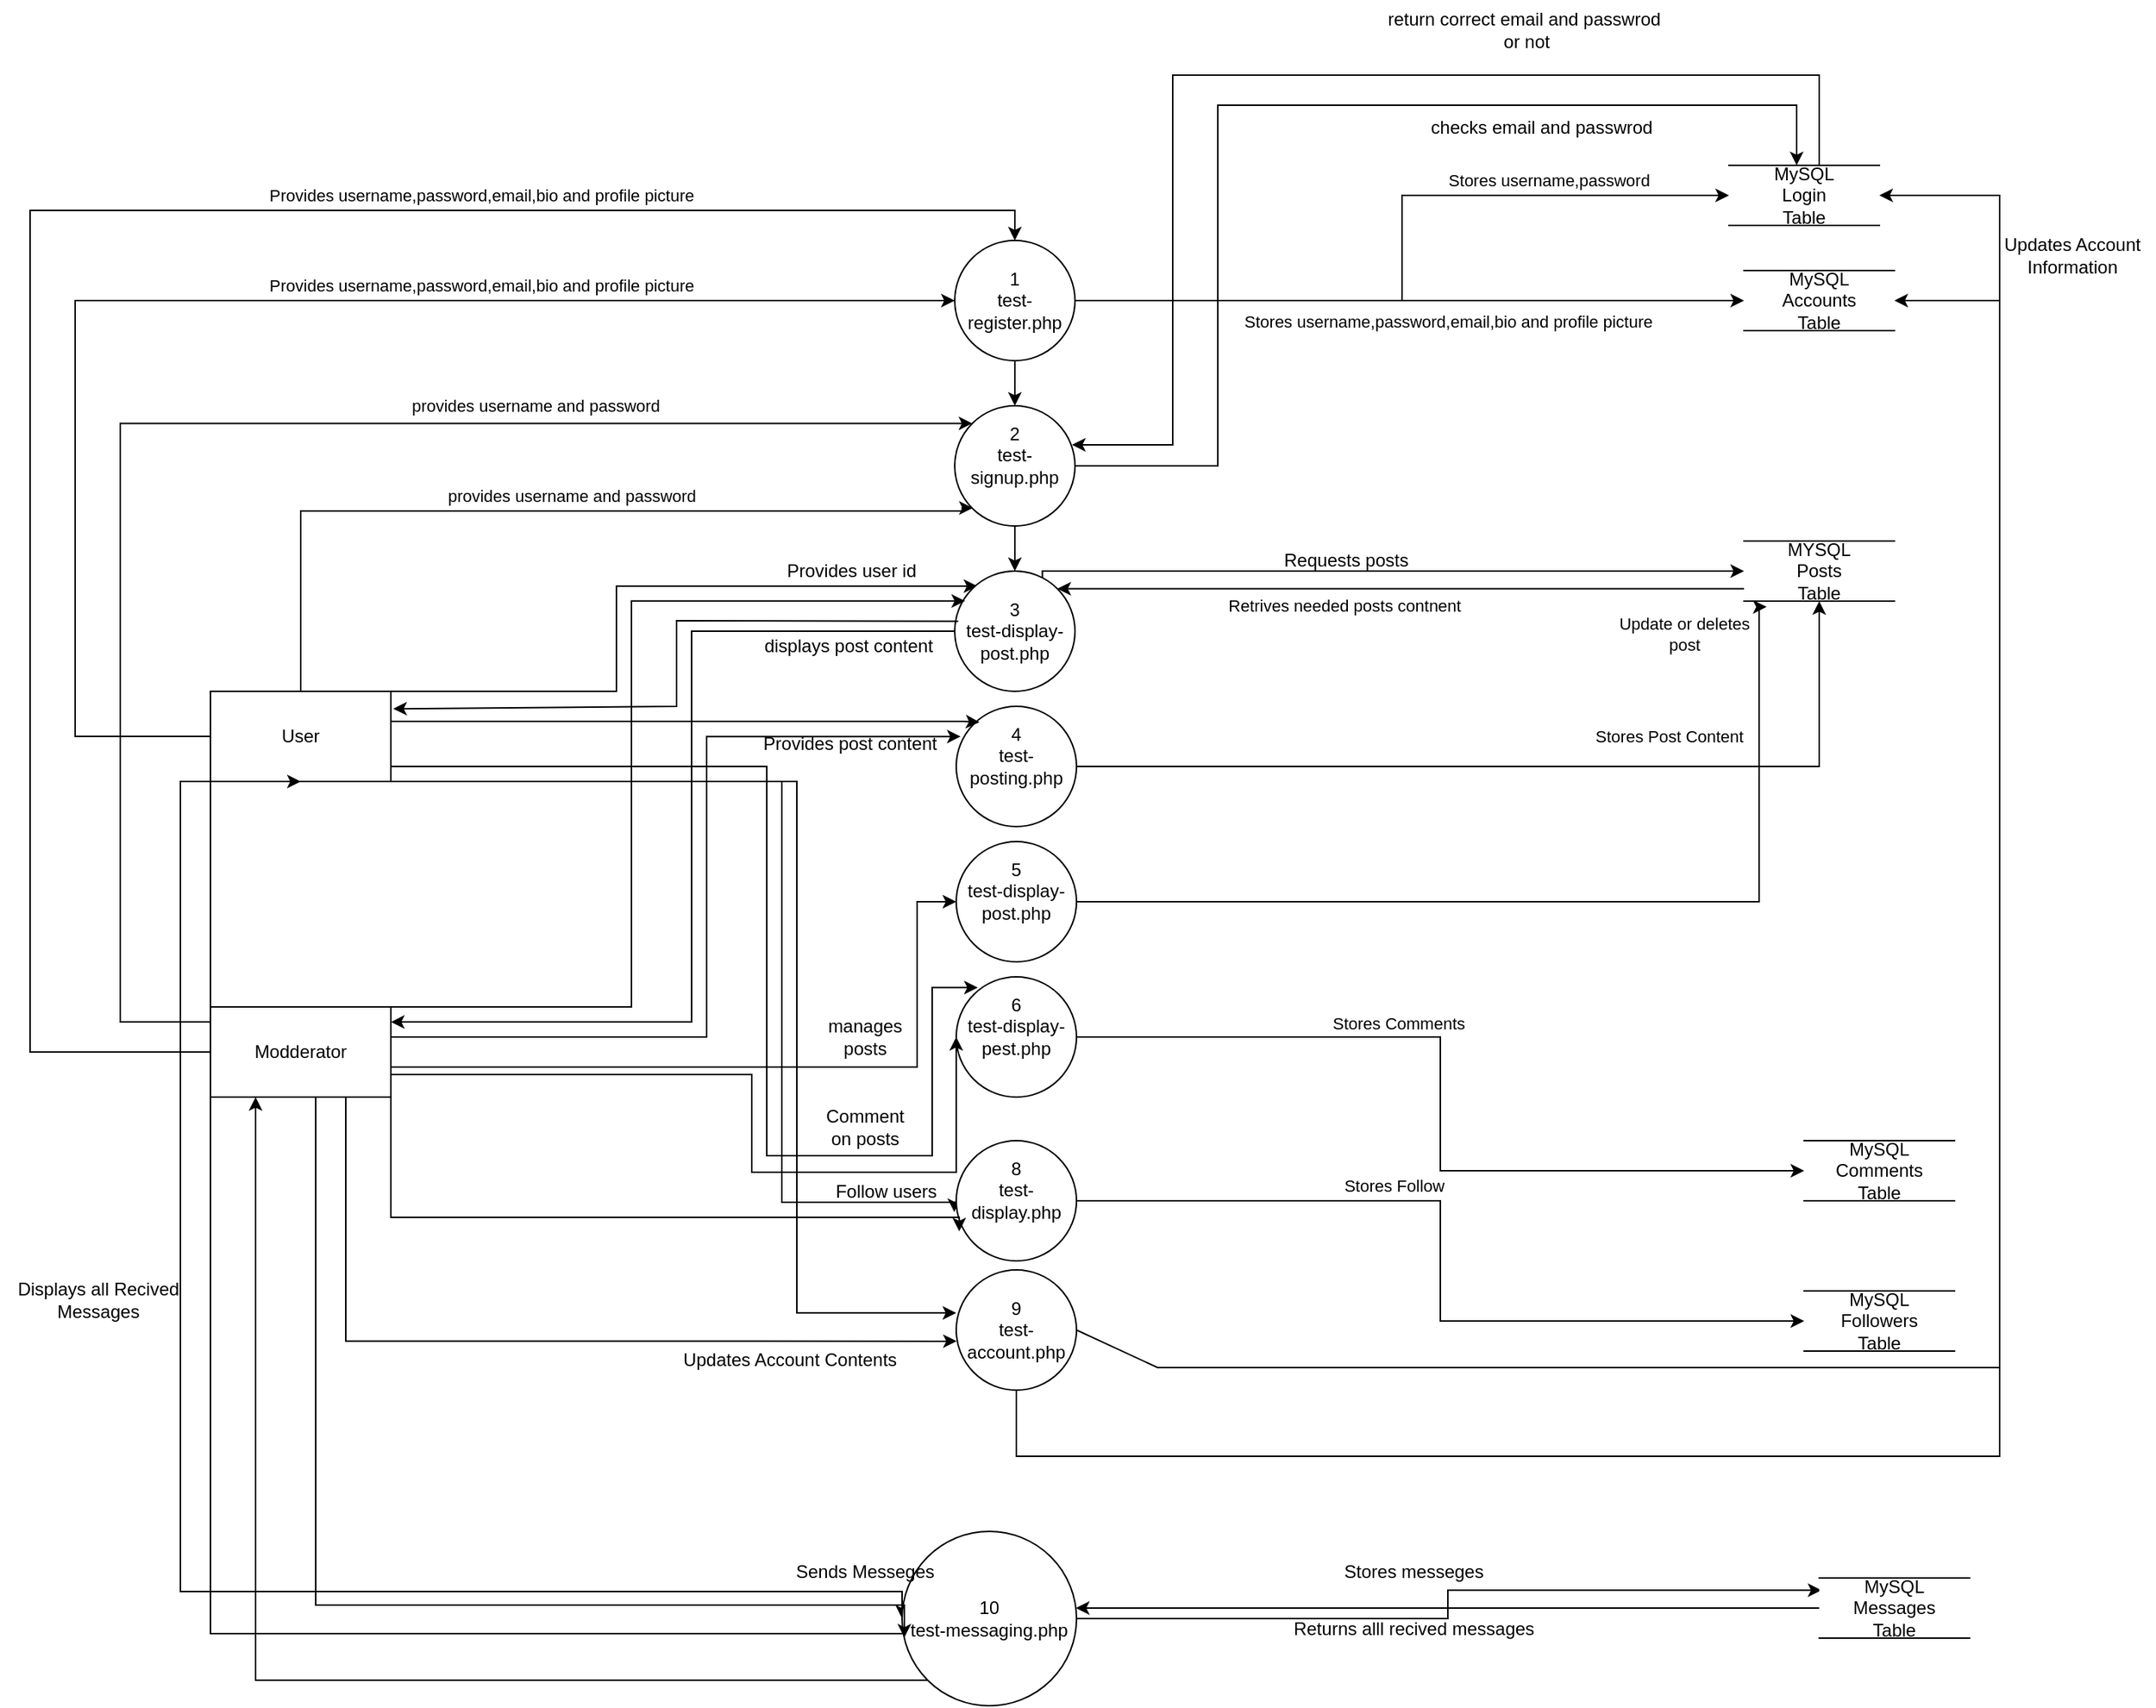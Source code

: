 <mxfile version="21.6.8" type="device">
  <diagram name="Page-1" id="-iaI0_rcVFdvOOcmjyhH">
    <mxGraphModel dx="1673" dy="1630" grid="1" gridSize="10" guides="1" tooltips="1" connect="1" arrows="1" fold="1" page="1" pageScale="1" pageWidth="850" pageHeight="1100" math="0" shadow="0">
      <root>
        <mxCell id="0" />
        <mxCell id="1" parent="0" />
        <mxCell id="lVgYKHHcY3sC3g97FkwV-12" style="edgeStyle=orthogonalEdgeStyle;rounded=0;orthogonalLoop=1;jettySize=auto;html=1;entryX=0;entryY=0.5;entryDx=0;entryDy=0;" parent="1" source="lVgYKHHcY3sC3g97FkwV-1" target="lVgYKHHcY3sC3g97FkwV-2" edge="1">
          <mxGeometry relative="1" as="geometry">
            <Array as="points">
              <mxPoint x="-240" y="420" />
              <mxPoint x="-240" y="130" />
            </Array>
          </mxGeometry>
        </mxCell>
        <mxCell id="lVgYKHHcY3sC3g97FkwV-19" style="edgeStyle=orthogonalEdgeStyle;rounded=0;orthogonalLoop=1;jettySize=auto;html=1;exitX=0.5;exitY=0;exitDx=0;exitDy=0;" parent="1" source="lVgYKHHcY3sC3g97FkwV-1" edge="1">
          <mxGeometry relative="1" as="geometry">
            <mxPoint x="-120" y="400" as="sourcePoint" />
            <mxPoint x="357" y="268" as="targetPoint" />
            <Array as="points">
              <mxPoint x="-90" y="270" />
              <mxPoint x="350" y="270" />
              <mxPoint x="350" y="268" />
            </Array>
          </mxGeometry>
        </mxCell>
        <mxCell id="lVgYKHHcY3sC3g97FkwV-39" style="edgeStyle=orthogonalEdgeStyle;rounded=0;orthogonalLoop=1;jettySize=auto;html=1;entryX=0.188;entryY=0.125;entryDx=0;entryDy=0;entryPerimeter=0;" parent="1" source="lVgYKHHcY3sC3g97FkwV-1" target="lVgYKHHcY3sC3g97FkwV-5" edge="1">
          <mxGeometry relative="1" as="geometry">
            <Array as="points">
              <mxPoint x="120" y="390" />
              <mxPoint x="120" y="320" />
            </Array>
          </mxGeometry>
        </mxCell>
        <mxCell id="TnAPFE_Qto44UNZe6oUe-14" style="edgeStyle=orthogonalEdgeStyle;rounded=0;orthogonalLoop=1;jettySize=auto;html=1;exitX=0.99;exitY=0.775;exitDx=0;exitDy=0;exitPerimeter=0;entryX=0.179;entryY=0.089;entryDx=0;entryDy=0;entryPerimeter=0;" parent="1" source="lVgYKHHcY3sC3g97FkwV-1" target="lVgYKHHcY3sC3g97FkwV-7" edge="1">
          <mxGeometry relative="1" as="geometry">
            <mxPoint x="90.0" y="680" as="targetPoint" />
            <mxPoint x="-20" y="440" as="sourcePoint" />
            <Array as="points">
              <mxPoint x="-31" y="440" />
              <mxPoint x="220" y="440" />
              <mxPoint x="220" y="699" />
              <mxPoint x="330" y="699" />
              <mxPoint x="330" y="587" />
            </Array>
          </mxGeometry>
        </mxCell>
        <mxCell id="TnAPFE_Qto44UNZe6oUe-18" style="edgeStyle=orthogonalEdgeStyle;rounded=0;orthogonalLoop=1;jettySize=auto;html=1;entryX=0;entryY=0.5;entryDx=0;entryDy=0;exitX=0.5;exitY=1;exitDx=0;exitDy=0;" parent="1" source="lVgYKHHcY3sC3g97FkwV-1" target="lVgYKHHcY3sC3g97FkwV-10" edge="1">
          <mxGeometry relative="1" as="geometry">
            <mxPoint x="200.0" y="860" as="targetPoint" />
            <Array as="points">
              <mxPoint x="-170" y="450" />
              <mxPoint x="-170" y="989" />
            </Array>
          </mxGeometry>
        </mxCell>
        <mxCell id="TnAPFE_Qto44UNZe6oUe-23" style="edgeStyle=orthogonalEdgeStyle;rounded=0;orthogonalLoop=1;jettySize=auto;html=1;exitX=0.75;exitY=1;exitDx=0;exitDy=0;entryX=-0.016;entryY=0.594;entryDx=0;entryDy=0;entryPerimeter=0;" parent="1" source="lVgYKHHcY3sC3g97FkwV-1" target="lVgYKHHcY3sC3g97FkwV-8" edge="1">
          <mxGeometry relative="1" as="geometry">
            <mxPoint x="340" y="822.353" as="targetPoint" />
            <Array as="points">
              <mxPoint x="230" y="450" />
              <mxPoint x="230" y="730" />
              <mxPoint x="345" y="730" />
            </Array>
          </mxGeometry>
        </mxCell>
        <mxCell id="CSQUxUXz5eu-vYHftbsT-2" style="edgeStyle=orthogonalEdgeStyle;rounded=0;orthogonalLoop=1;jettySize=auto;html=1;exitX=0.75;exitY=1;exitDx=0;exitDy=0;entryX=0;entryY=0.358;entryDx=0;entryDy=0;entryPerimeter=0;" edge="1" parent="1" source="lVgYKHHcY3sC3g97FkwV-1" target="lVgYKHHcY3sC3g97FkwV-9">
          <mxGeometry relative="1" as="geometry">
            <Array as="points">
              <mxPoint x="240" y="450" />
              <mxPoint x="240" y="804" />
            </Array>
          </mxGeometry>
        </mxCell>
        <mxCell id="lVgYKHHcY3sC3g97FkwV-1" value="User" style="rounded=0;whiteSpace=wrap;html=1;" parent="1" vertex="1">
          <mxGeometry x="-150" y="390" width="120" height="60" as="geometry" />
        </mxCell>
        <mxCell id="lVgYKHHcY3sC3g97FkwV-16" style="edgeStyle=orthogonalEdgeStyle;rounded=0;orthogonalLoop=1;jettySize=auto;html=1;entryX=0;entryY=0.5;entryDx=0;entryDy=0;" parent="1" source="lVgYKHHcY3sC3g97FkwV-2" target="lVgYKHHcY3sC3g97FkwV-14" edge="1">
          <mxGeometry relative="1" as="geometry" />
        </mxCell>
        <mxCell id="lVgYKHHcY3sC3g97FkwV-17" style="edgeStyle=orthogonalEdgeStyle;rounded=0;orthogonalLoop=1;jettySize=auto;html=1;entryX=0;entryY=0.5;entryDx=0;entryDy=0;" parent="1" source="lVgYKHHcY3sC3g97FkwV-2" target="lVgYKHHcY3sC3g97FkwV-15" edge="1">
          <mxGeometry relative="1" as="geometry" />
        </mxCell>
        <mxCell id="lVgYKHHcY3sC3g97FkwV-18" style="edgeStyle=orthogonalEdgeStyle;rounded=0;orthogonalLoop=1;jettySize=auto;html=1;exitX=0.5;exitY=1;exitDx=0;exitDy=0;" parent="1" source="lVgYKHHcY3sC3g97FkwV-2" target="lVgYKHHcY3sC3g97FkwV-4" edge="1">
          <mxGeometry relative="1" as="geometry" />
        </mxCell>
        <mxCell id="lVgYKHHcY3sC3g97FkwV-2" value="&lt;div&gt;&lt;br&gt;&lt;/div&gt;&lt;div&gt;1&lt;/div&gt;test-register.php&lt;div&gt;&lt;br&gt;&lt;/div&gt;" style="ellipse;whiteSpace=wrap;html=1;aspect=fixed;" parent="1" vertex="1">
          <mxGeometry x="345" y="90" width="80" height="80" as="geometry" />
        </mxCell>
        <mxCell id="lVgYKHHcY3sC3g97FkwV-22" style="edgeStyle=orthogonalEdgeStyle;rounded=0;orthogonalLoop=1;jettySize=auto;html=1;" parent="1" source="lVgYKHHcY3sC3g97FkwV-4" target="lVgYKHHcY3sC3g97FkwV-14" edge="1">
          <mxGeometry relative="1" as="geometry">
            <Array as="points">
              <mxPoint x="520" y="240" />
              <mxPoint x="520" />
              <mxPoint x="905" />
            </Array>
          </mxGeometry>
        </mxCell>
        <mxCell id="lVgYKHHcY3sC3g97FkwV-36" style="edgeStyle=orthogonalEdgeStyle;rounded=0;orthogonalLoop=1;jettySize=auto;html=1;entryX=0.5;entryY=0;entryDx=0;entryDy=0;" parent="1" source="lVgYKHHcY3sC3g97FkwV-4" target="lVgYKHHcY3sC3g97FkwV-5" edge="1">
          <mxGeometry relative="1" as="geometry" />
        </mxCell>
        <mxCell id="lVgYKHHcY3sC3g97FkwV-4" value="&lt;div&gt;2&lt;/div&gt;&lt;div&gt;test-signup.php&lt;div style=&quot;border-color: var(--border-color);&quot;&gt;&lt;br style=&quot;border-color: var(--border-color);&quot;&gt;&lt;/div&gt;&lt;/div&gt;" style="ellipse;whiteSpace=wrap;html=1;aspect=fixed;" parent="1" vertex="1">
          <mxGeometry x="345" y="200" width="80" height="80" as="geometry" />
        </mxCell>
        <mxCell id="lVgYKHHcY3sC3g97FkwV-48" style="edgeStyle=orthogonalEdgeStyle;rounded=0;orthogonalLoop=1;jettySize=auto;html=1;entryX=0;entryY=0.5;entryDx=0;entryDy=0;exitX=0.729;exitY=0.061;exitDx=0;exitDy=0;exitPerimeter=0;" parent="1" source="lVgYKHHcY3sC3g97FkwV-5" target="lVgYKHHcY3sC3g97FkwV-46" edge="1">
          <mxGeometry relative="1" as="geometry">
            <Array as="points">
              <mxPoint x="403" y="310" />
            </Array>
          </mxGeometry>
        </mxCell>
        <mxCell id="lVgYKHHcY3sC3g97FkwV-5" value="&lt;div&gt;3&lt;/div&gt;test-display-post.php" style="ellipse;whiteSpace=wrap;html=1;aspect=fixed;" parent="1" vertex="1">
          <mxGeometry x="345" y="310" width="80" height="80" as="geometry" />
        </mxCell>
        <mxCell id="lVgYKHHcY3sC3g97FkwV-72" style="edgeStyle=orthogonalEdgeStyle;rounded=0;orthogonalLoop=1;jettySize=auto;html=1;entryX=0;entryY=0.5;entryDx=0;entryDy=0;" parent="1" source="lVgYKHHcY3sC3g97FkwV-7" target="lVgYKHHcY3sC3g97FkwV-71" edge="1">
          <mxGeometry relative="1" as="geometry" />
        </mxCell>
        <mxCell id="lVgYKHHcY3sC3g97FkwV-74" value="Stores Comments&lt;br&gt;" style="edgeLabel;html=1;align=center;verticalAlign=middle;resizable=0;points=[];" parent="lVgYKHHcY3sC3g97FkwV-72" vertex="1" connectable="0">
          <mxGeometry x="-0.293" relative="1" as="geometry">
            <mxPoint x="11" y="-9" as="offset" />
          </mxGeometry>
        </mxCell>
        <mxCell id="lVgYKHHcY3sC3g97FkwV-7" value="&lt;div&gt;6&lt;/div&gt;&lt;div&gt;test-display-pest.php&lt;div style=&quot;border-color: var(--border-color);&quot;&gt;&lt;br style=&quot;border-color: var(--border-color);&quot;&gt;&lt;/div&gt;&lt;/div&gt;" style="ellipse;whiteSpace=wrap;html=1;aspect=fixed;" parent="1" vertex="1">
          <mxGeometry x="346" y="580" width="80" height="80" as="geometry" />
        </mxCell>
        <mxCell id="lVgYKHHcY3sC3g97FkwV-79" style="edgeStyle=orthogonalEdgeStyle;rounded=0;orthogonalLoop=1;jettySize=auto;html=1;entryX=0;entryY=0.5;entryDx=0;entryDy=0;" parent="1" source="lVgYKHHcY3sC3g97FkwV-8" target="lVgYKHHcY3sC3g97FkwV-78" edge="1">
          <mxGeometry relative="1" as="geometry">
            <mxPoint x="880" y="730" as="targetPoint" />
          </mxGeometry>
        </mxCell>
        <mxCell id="lVgYKHHcY3sC3g97FkwV-80" value="Stores Follow" style="edgeLabel;html=1;align=center;verticalAlign=middle;resizable=0;points=[];" parent="lVgYKHHcY3sC3g97FkwV-79" vertex="1" connectable="0">
          <mxGeometry x="-0.253" y="-2" relative="1" as="geometry">
            <mxPoint y="-12" as="offset" />
          </mxGeometry>
        </mxCell>
        <mxCell id="lVgYKHHcY3sC3g97FkwV-8" value="8&lt;br&gt;test-display.php&lt;div style=&quot;border-color: var(--border-color);&quot;&gt;&lt;br style=&quot;border-color: var(--border-color);&quot;&gt;&lt;/div&gt;" style="ellipse;whiteSpace=wrap;html=1;aspect=fixed;" parent="1" vertex="1">
          <mxGeometry x="346" y="689" width="80" height="80" as="geometry" />
        </mxCell>
        <mxCell id="lVgYKHHcY3sC3g97FkwV-97" style="edgeStyle=orthogonalEdgeStyle;rounded=0;orthogonalLoop=1;jettySize=auto;html=1;entryX=1;entryY=0.5;entryDx=0;entryDy=0;" parent="1" source="lVgYKHHcY3sC3g97FkwV-9" target="lVgYKHHcY3sC3g97FkwV-15" edge="1">
          <mxGeometry relative="1" as="geometry">
            <Array as="points">
              <mxPoint x="1040" y="899" />
              <mxPoint x="1040" y="130" />
            </Array>
          </mxGeometry>
        </mxCell>
        <mxCell id="lVgYKHHcY3sC3g97FkwV-9" value="9&lt;br&gt;test-account.php" style="ellipse;whiteSpace=wrap;html=1;aspect=fixed;" parent="1" vertex="1">
          <mxGeometry x="346" y="775" width="80" height="80" as="geometry" />
        </mxCell>
        <mxCell id="lVgYKHHcY3sC3g97FkwV-104" style="edgeStyle=orthogonalEdgeStyle;rounded=0;orthogonalLoop=1;jettySize=auto;html=1;entryX=0.015;entryY=0.203;entryDx=0;entryDy=0;entryPerimeter=0;" parent="1" source="lVgYKHHcY3sC3g97FkwV-10" target="lVgYKHHcY3sC3g97FkwV-100" edge="1">
          <mxGeometry relative="1" as="geometry">
            <Array as="points" />
          </mxGeometry>
        </mxCell>
        <mxCell id="TnAPFE_Qto44UNZe6oUe-20" style="edgeStyle=orthogonalEdgeStyle;rounded=0;orthogonalLoop=1;jettySize=auto;html=1;exitX=0;exitY=1;exitDx=0;exitDy=0;entryX=0.5;entryY=1;entryDx=0;entryDy=0;" parent="1" source="lVgYKHHcY3sC3g97FkwV-10" target="lVgYKHHcY3sC3g97FkwV-1" edge="1">
          <mxGeometry relative="1" as="geometry">
            <Array as="points">
              <mxPoint x="-150" y="1017" />
              <mxPoint x="-150" y="450" />
            </Array>
          </mxGeometry>
        </mxCell>
        <mxCell id="lVgYKHHcY3sC3g97FkwV-10" value="&lt;div&gt;10&lt;/div&gt;&lt;div&gt;test-messaging.php&lt;/div&gt;" style="ellipse;whiteSpace=wrap;html=1;aspect=fixed;" parent="1" vertex="1">
          <mxGeometry x="310" y="949" width="116" height="116" as="geometry" />
        </mxCell>
        <mxCell id="lVgYKHHcY3sC3g97FkwV-13" style="edgeStyle=orthogonalEdgeStyle;rounded=0;orthogonalLoop=1;jettySize=auto;html=1;entryX=0.5;entryY=0;entryDx=0;entryDy=0;" parent="1" source="lVgYKHHcY3sC3g97FkwV-11" target="lVgYKHHcY3sC3g97FkwV-2" edge="1">
          <mxGeometry relative="1" as="geometry">
            <Array as="points">
              <mxPoint x="-270" y="630" />
              <mxPoint x="-270" y="70" />
              <mxPoint x="385" y="70" />
            </Array>
          </mxGeometry>
        </mxCell>
        <mxCell id="lVgYKHHcY3sC3g97FkwV-25" value="Provides username,password,email,bio and profile picture" style="edgeLabel;html=1;align=center;verticalAlign=middle;resizable=0;points=[];" parent="lVgYKHHcY3sC3g97FkwV-13" vertex="1" connectable="0">
          <mxGeometry x="0.496" y="2" relative="1" as="geometry">
            <mxPoint x="-34" y="-8" as="offset" />
          </mxGeometry>
        </mxCell>
        <mxCell id="lVgYKHHcY3sC3g97FkwV-20" style="edgeStyle=orthogonalEdgeStyle;rounded=0;orthogonalLoop=1;jettySize=auto;html=1;entryX=0;entryY=0;entryDx=0;entryDy=0;exitX=0;exitY=0.5;exitDx=0;exitDy=0;" parent="1" source="lVgYKHHcY3sC3g97FkwV-11" target="lVgYKHHcY3sC3g97FkwV-4" edge="1">
          <mxGeometry relative="1" as="geometry">
            <Array as="points">
              <mxPoint x="-150" y="610" />
              <mxPoint x="-210" y="610" />
              <mxPoint x="-210" y="212" />
            </Array>
          </mxGeometry>
        </mxCell>
        <mxCell id="lVgYKHHcY3sC3g97FkwV-30" value="provides username and password&lt;br&gt;" style="edgeLabel;html=1;align=center;verticalAlign=middle;resizable=0;points=[];" parent="lVgYKHHcY3sC3g97FkwV-20" vertex="1" connectable="0">
          <mxGeometry x="0.4" y="3" relative="1" as="geometry">
            <mxPoint x="23" y="-9" as="offset" />
          </mxGeometry>
        </mxCell>
        <mxCell id="TnAPFE_Qto44UNZe6oUe-3" style="edgeStyle=orthogonalEdgeStyle;rounded=0;orthogonalLoop=1;jettySize=auto;html=1;entryX=0.086;entryY=0.249;entryDx=0;entryDy=0;entryPerimeter=0;" parent="1" target="lVgYKHHcY3sC3g97FkwV-5" edge="1">
          <mxGeometry relative="1" as="geometry">
            <mxPoint x="-60" y="600.0" as="sourcePoint" />
            <mxPoint x="319.4" y="327.76" as="targetPoint" />
            <Array as="points">
              <mxPoint x="130" y="600" />
              <mxPoint x="130" y="330" />
            </Array>
          </mxGeometry>
        </mxCell>
        <mxCell id="lVgYKHHcY3sC3g97FkwV-11" value="Modderator" style="rounded=0;whiteSpace=wrap;html=1;" parent="1" vertex="1">
          <mxGeometry x="-150" y="600" width="120" height="60" as="geometry" />
        </mxCell>
        <mxCell id="lVgYKHHcY3sC3g97FkwV-23" style="edgeStyle=orthogonalEdgeStyle;rounded=0;orthogonalLoop=1;jettySize=auto;html=1;entryX=0.975;entryY=0.325;entryDx=0;entryDy=0;entryPerimeter=0;" parent="1" source="lVgYKHHcY3sC3g97FkwV-14" target="lVgYKHHcY3sC3g97FkwV-4" edge="1">
          <mxGeometry relative="1" as="geometry">
            <Array as="points">
              <mxPoint x="920" y="-20" />
              <mxPoint x="490" y="-20" />
              <mxPoint x="490" y="226" />
            </Array>
          </mxGeometry>
        </mxCell>
        <mxCell id="lVgYKHHcY3sC3g97FkwV-14" value="MySQL&lt;br&gt;Login&lt;br&gt;Table" style="html=1;dashed=0;whiteSpace=wrap;shape=partialRectangle;right=0;left=0;" parent="1" vertex="1">
          <mxGeometry x="860" y="40" width="100" height="40" as="geometry" />
        </mxCell>
        <mxCell id="lVgYKHHcY3sC3g97FkwV-15" value="MySQL&lt;br&gt;Accounts&lt;br&gt;Table" style="html=1;dashed=0;whiteSpace=wrap;shape=partialRectangle;right=0;left=0;" parent="1" vertex="1">
          <mxGeometry x="870" y="110" width="100" height="40" as="geometry" />
        </mxCell>
        <mxCell id="lVgYKHHcY3sC3g97FkwV-26" value="Provides username,password,email,bio and profile picture" style="edgeLabel;html=1;align=center;verticalAlign=middle;resizable=0;points=[];" parent="1" vertex="1" connectable="0">
          <mxGeometry x="30.0" y="120" as="geometry" />
        </mxCell>
        <mxCell id="lVgYKHHcY3sC3g97FkwV-28" value="Stores username,password,email,bio and profile picture" style="edgeLabel;html=1;align=center;verticalAlign=middle;resizable=0;points=[];" parent="1" vertex="1" connectable="0">
          <mxGeometry x="680.003" y="130" as="geometry">
            <mxPoint x="-7" y="14" as="offset" />
          </mxGeometry>
        </mxCell>
        <mxCell id="lVgYKHHcY3sC3g97FkwV-29" value="Stores username,password&lt;br&gt;" style="edgeLabel;html=1;align=center;verticalAlign=middle;resizable=0;points=[];" parent="1" vertex="1" connectable="0">
          <mxGeometry x="740.003" y="50" as="geometry" />
        </mxCell>
        <mxCell id="lVgYKHHcY3sC3g97FkwV-33" value="provides username and password&lt;br&gt;" style="edgeLabel;html=1;align=center;verticalAlign=middle;resizable=0;points=[];" parent="1" vertex="1" connectable="0">
          <mxGeometry x="90.0" y="260.0" as="geometry" />
        </mxCell>
        <mxCell id="lVgYKHHcY3sC3g97FkwV-34" value="checks email&amp;nbsp;and passwrod" style="text;html=1;align=center;verticalAlign=middle;resizable=0;points=[];autosize=1;strokeColor=none;fillColor=none;" parent="1" vertex="1">
          <mxGeometry x="650" width="170" height="30" as="geometry" />
        </mxCell>
        <mxCell id="lVgYKHHcY3sC3g97FkwV-35" value="return correct email&amp;nbsp;and passwrod&amp;nbsp;&lt;br&gt;or not&lt;br&gt;" style="text;html=1;align=center;verticalAlign=middle;resizable=0;points=[];autosize=1;strokeColor=none;fillColor=none;" parent="1" vertex="1">
          <mxGeometry x="620" y="-70" width="210" height="40" as="geometry" />
        </mxCell>
        <mxCell id="lVgYKHHcY3sC3g97FkwV-57" style="edgeStyle=orthogonalEdgeStyle;rounded=0;orthogonalLoop=1;jettySize=auto;html=1;entryX=0.5;entryY=1;entryDx=0;entryDy=0;" parent="1" source="lVgYKHHcY3sC3g97FkwV-38" target="lVgYKHHcY3sC3g97FkwV-46" edge="1">
          <mxGeometry relative="1" as="geometry" />
        </mxCell>
        <mxCell id="lVgYKHHcY3sC3g97FkwV-58" value="Stores Post Content" style="edgeLabel;html=1;align=center;verticalAlign=middle;resizable=0;points=[];" parent="lVgYKHHcY3sC3g97FkwV-57" vertex="1" connectable="0">
          <mxGeometry x="-0.412" y="-3" relative="1" as="geometry">
            <mxPoint x="216" y="-23" as="offset" />
          </mxGeometry>
        </mxCell>
        <mxCell id="lVgYKHHcY3sC3g97FkwV-38" value="4&lt;div&gt;test-posting.php&lt;div style=&quot;border-color: var(--border-color);&quot;&gt;&lt;br style=&quot;border-color: var(--border-color);&quot;&gt;&lt;/div&gt;&lt;/div&gt;" style="ellipse;whiteSpace=wrap;html=1;aspect=fixed;" parent="1" vertex="1">
          <mxGeometry x="346" y="400" width="80" height="80" as="geometry" />
        </mxCell>
        <mxCell id="lVgYKHHcY3sC3g97FkwV-44" value="Provides user id" style="text;html=1;align=center;verticalAlign=middle;resizable=0;points=[];autosize=1;strokeColor=none;fillColor=none;" parent="1" vertex="1">
          <mxGeometry x="221" y="295" width="110" height="30" as="geometry" />
        </mxCell>
        <mxCell id="lVgYKHHcY3sC3g97FkwV-45" value="displays post content" style="text;html=1;align=center;verticalAlign=middle;resizable=0;points=[];autosize=1;strokeColor=none;fillColor=none;" parent="1" vertex="1">
          <mxGeometry x="204" y="345" width="140" height="30" as="geometry" />
        </mxCell>
        <mxCell id="lVgYKHHcY3sC3g97FkwV-49" style="edgeStyle=orthogonalEdgeStyle;rounded=0;orthogonalLoop=1;jettySize=auto;html=1;exitX=0;exitY=0.75;exitDx=0;exitDy=0;entryX=1;entryY=0;entryDx=0;entryDy=0;" parent="1" source="lVgYKHHcY3sC3g97FkwV-46" target="lVgYKHHcY3sC3g97FkwV-5" edge="1">
          <mxGeometry relative="1" as="geometry">
            <Array as="points">
              <mxPoint x="920" y="322" />
            </Array>
          </mxGeometry>
        </mxCell>
        <mxCell id="lVgYKHHcY3sC3g97FkwV-53" value="Retrives needed posts contnent" style="edgeLabel;html=1;align=center;verticalAlign=middle;resizable=0;points=[];" parent="lVgYKHHcY3sC3g97FkwV-49" vertex="1" connectable="0">
          <mxGeometry x="0.312" relative="1" as="geometry">
            <mxPoint x="-1" y="11" as="offset" />
          </mxGeometry>
        </mxCell>
        <mxCell id="lVgYKHHcY3sC3g97FkwV-46" value="MYSQL&lt;br&gt;Posts&lt;br&gt;Table" style="html=1;dashed=0;whiteSpace=wrap;shape=partialRectangle;right=0;left=0;" parent="1" vertex="1">
          <mxGeometry x="870" y="290" width="100" height="40" as="geometry" />
        </mxCell>
        <mxCell id="lVgYKHHcY3sC3g97FkwV-52" value="Requests posts" style="text;html=1;align=center;verticalAlign=middle;resizable=0;points=[];autosize=1;strokeColor=none;fillColor=none;" parent="1" vertex="1">
          <mxGeometry x="550" y="288" width="110" height="30" as="geometry" />
        </mxCell>
        <mxCell id="lVgYKHHcY3sC3g97FkwV-56" value="Provides post content" style="text;html=1;align=center;verticalAlign=middle;resizable=0;points=[];autosize=1;strokeColor=none;fillColor=none;" parent="1" vertex="1">
          <mxGeometry x="205" y="410" width="140" height="30" as="geometry" />
        </mxCell>
        <mxCell id="lVgYKHHcY3sC3g97FkwV-69" value="Comment &lt;br&gt;on posts" style="text;html=1;align=center;verticalAlign=middle;resizable=0;points=[];autosize=1;strokeColor=none;fillColor=none;" parent="1" vertex="1">
          <mxGeometry x="245" y="660" width="80" height="40" as="geometry" />
        </mxCell>
        <mxCell id="lVgYKHHcY3sC3g97FkwV-71" value="MySQL&lt;br&gt;Comments&lt;br&gt;Table" style="html=1;dashed=0;whiteSpace=wrap;shape=partialRectangle;right=0;left=0;" parent="1" vertex="1">
          <mxGeometry x="910" y="689" width="100" height="40" as="geometry" />
        </mxCell>
        <mxCell id="lVgYKHHcY3sC3g97FkwV-77" value="Follow users" style="text;html=1;align=center;verticalAlign=middle;resizable=0;points=[];autosize=1;strokeColor=none;fillColor=none;" parent="1" vertex="1">
          <mxGeometry x="254" y="708" width="90" height="30" as="geometry" />
        </mxCell>
        <mxCell id="lVgYKHHcY3sC3g97FkwV-78" value="MySQL&lt;br&gt;Followers&lt;br&gt;Table" style="html=1;dashed=0;whiteSpace=wrap;shape=partialRectangle;right=0;left=0;" parent="1" vertex="1">
          <mxGeometry x="910" y="789" width="100" height="40" as="geometry" />
        </mxCell>
        <mxCell id="lVgYKHHcY3sC3g97FkwV-87" style="edgeStyle=orthogonalEdgeStyle;rounded=0;orthogonalLoop=1;jettySize=auto;html=1;entryX=0.15;entryY=1.094;entryDx=0;entryDy=0;entryPerimeter=0;" parent="1" source="lVgYKHHcY3sC3g97FkwV-84" target="lVgYKHHcY3sC3g97FkwV-46" edge="1">
          <mxGeometry relative="1" as="geometry">
            <Array as="points">
              <mxPoint x="880" y="530" />
              <mxPoint x="880" y="334" />
            </Array>
          </mxGeometry>
        </mxCell>
        <mxCell id="lVgYKHHcY3sC3g97FkwV-92" value="Update or deletes&lt;br&gt;post" style="edgeLabel;html=1;align=center;verticalAlign=middle;resizable=0;points=[];" parent="lVgYKHHcY3sC3g97FkwV-87" vertex="1" connectable="0">
          <mxGeometry x="0.927" y="-2" relative="1" as="geometry">
            <mxPoint x="-52" y="-1" as="offset" />
          </mxGeometry>
        </mxCell>
        <mxCell id="lVgYKHHcY3sC3g97FkwV-84" value="&lt;div&gt;5&lt;/div&gt;&lt;div&gt;test-display-post.php&lt;div style=&quot;border-color: var(--border-color);&quot;&gt;&lt;br&gt;&lt;/div&gt;&lt;/div&gt;" style="ellipse;whiteSpace=wrap;html=1;aspect=fixed;" parent="1" vertex="1">
          <mxGeometry x="346" y="490" width="80" height="80" as="geometry" />
        </mxCell>
        <mxCell id="lVgYKHHcY3sC3g97FkwV-96" value="Updates Account Contents" style="text;html=1;align=center;verticalAlign=middle;resizable=0;points=[];autosize=1;strokeColor=none;fillColor=none;" parent="1" vertex="1">
          <mxGeometry x="150" y="820" width="170" height="30" as="geometry" />
        </mxCell>
        <mxCell id="lVgYKHHcY3sC3g97FkwV-98" value="" style="endArrow=classic;html=1;rounded=0;entryX=1;entryY=0.5;entryDx=0;entryDy=0;exitX=1;exitY=0.5;exitDx=0;exitDy=0;" parent="1" source="lVgYKHHcY3sC3g97FkwV-9" target="lVgYKHHcY3sC3g97FkwV-14" edge="1">
          <mxGeometry width="50" height="50" relative="1" as="geometry">
            <mxPoint x="1040" y="907.059" as="sourcePoint" />
            <mxPoint x="980" y="80" as="targetPoint" />
            <Array as="points">
              <mxPoint x="480" y="840" />
              <mxPoint x="1040" y="840" />
              <mxPoint x="1040" y="60" />
            </Array>
          </mxGeometry>
        </mxCell>
        <mxCell id="lVgYKHHcY3sC3g97FkwV-99" value="Updates Account &lt;br&gt;Information" style="text;html=1;align=center;verticalAlign=middle;resizable=0;points=[];autosize=1;strokeColor=none;fillColor=none;" parent="1" vertex="1">
          <mxGeometry x="1033" y="80" width="110" height="40" as="geometry" />
        </mxCell>
        <mxCell id="lVgYKHHcY3sC3g97FkwV-106" style="edgeStyle=orthogonalEdgeStyle;rounded=0;orthogonalLoop=1;jettySize=auto;html=1;" parent="1" source="lVgYKHHcY3sC3g97FkwV-100" target="lVgYKHHcY3sC3g97FkwV-10" edge="1">
          <mxGeometry relative="1" as="geometry">
            <Array as="points">
              <mxPoint x="550" y="1000" />
              <mxPoint x="550" y="1000" />
            </Array>
          </mxGeometry>
        </mxCell>
        <mxCell id="lVgYKHHcY3sC3g97FkwV-100" value="MySQL&lt;br&gt;Messages&lt;br&gt;Table" style="html=1;dashed=0;whiteSpace=wrap;shape=partialRectangle;right=0;left=0;" parent="1" vertex="1">
          <mxGeometry x="920" y="980" width="100" height="40" as="geometry" />
        </mxCell>
        <mxCell id="lVgYKHHcY3sC3g97FkwV-103" value="Sends Messeges" style="text;html=1;align=center;verticalAlign=middle;resizable=0;points=[];autosize=1;strokeColor=none;fillColor=none;" parent="1" vertex="1">
          <mxGeometry x="225" y="961" width="120" height="30" as="geometry" />
        </mxCell>
        <mxCell id="lVgYKHHcY3sC3g97FkwV-105" value="Stores messeges" style="text;html=1;align=center;verticalAlign=middle;resizable=0;points=[];autosize=1;strokeColor=none;fillColor=none;" parent="1" vertex="1">
          <mxGeometry x="590" y="961" width="120" height="30" as="geometry" />
        </mxCell>
        <mxCell id="lVgYKHHcY3sC3g97FkwV-107" value="Returns alll recived messages" style="text;html=1;align=center;verticalAlign=middle;resizable=0;points=[];autosize=1;strokeColor=none;fillColor=none;" parent="1" vertex="1">
          <mxGeometry x="560" y="999" width="180" height="30" as="geometry" />
        </mxCell>
        <mxCell id="lVgYKHHcY3sC3g97FkwV-110" value="Displays all Recived&lt;br&gt;Messages" style="text;html=1;align=center;verticalAlign=middle;resizable=0;points=[];autosize=1;strokeColor=none;fillColor=none;" parent="1" vertex="1">
          <mxGeometry x="-290" y="775" width="130" height="40" as="geometry" />
        </mxCell>
        <mxCell id="TnAPFE_Qto44UNZe6oUe-5" value="" style="endArrow=classic;html=1;rounded=0;entryX=1.013;entryY=0.194;entryDx=0;entryDy=0;entryPerimeter=0;exitX=0.029;exitY=0.417;exitDx=0;exitDy=0;exitPerimeter=0;" parent="1" source="lVgYKHHcY3sC3g97FkwV-5" target="lVgYKHHcY3sC3g97FkwV-1" edge="1">
          <mxGeometry width="50" height="50" relative="1" as="geometry">
            <mxPoint x="180" y="400" as="sourcePoint" />
            <mxPoint x="230" y="350" as="targetPoint" />
            <Array as="points">
              <mxPoint x="160" y="343" />
              <mxPoint x="160" y="400" />
            </Array>
          </mxGeometry>
        </mxCell>
        <mxCell id="TnAPFE_Qto44UNZe6oUe-6" value="" style="endArrow=classic;html=1;rounded=0;entryX=1;entryY=0.167;entryDx=0;entryDy=0;entryPerimeter=0;exitX=0;exitY=0.5;exitDx=0;exitDy=0;" parent="1" source="lVgYKHHcY3sC3g97FkwV-5" target="lVgYKHHcY3sC3g97FkwV-11" edge="1">
          <mxGeometry width="50" height="50" relative="1" as="geometry">
            <mxPoint x="150" y="420" as="sourcePoint" />
            <mxPoint x="200" y="370" as="targetPoint" />
            <Array as="points">
              <mxPoint x="170" y="350" />
              <mxPoint x="170" y="610" />
            </Array>
          </mxGeometry>
        </mxCell>
        <mxCell id="TnAPFE_Qto44UNZe6oUe-7" style="edgeStyle=orthogonalEdgeStyle;rounded=0;orthogonalLoop=1;jettySize=auto;html=1;exitX=1;exitY=0.5;exitDx=0;exitDy=0;entryX=0.193;entryY=0.132;entryDx=0;entryDy=0;entryPerimeter=0;" parent="1" target="lVgYKHHcY3sC3g97FkwV-38" edge="1">
          <mxGeometry relative="1" as="geometry">
            <mxPoint x="-30" y="410" as="sourcePoint" />
            <mxPoint x="353.44" y="410.4" as="targetPoint" />
            <Array as="points">
              <mxPoint x="350" y="410" />
            </Array>
          </mxGeometry>
        </mxCell>
        <mxCell id="TnAPFE_Qto44UNZe6oUe-8" style="edgeStyle=orthogonalEdgeStyle;rounded=0;orthogonalLoop=1;jettySize=auto;html=1;entryX=0.037;entryY=0.251;entryDx=0;entryDy=0;entryPerimeter=0;" parent="1" source="lVgYKHHcY3sC3g97FkwV-11" target="lVgYKHHcY3sC3g97FkwV-38" edge="1">
          <mxGeometry relative="1" as="geometry">
            <Array as="points">
              <mxPoint x="180" y="620" />
              <mxPoint x="180" y="420" />
            </Array>
          </mxGeometry>
        </mxCell>
        <mxCell id="TnAPFE_Qto44UNZe6oUe-11" style="edgeStyle=orthogonalEdgeStyle;rounded=0;orthogonalLoop=1;jettySize=auto;html=1;exitX=1;exitY=0.75;exitDx=0;exitDy=0;entryX=0;entryY=0.5;entryDx=0;entryDy=0;" parent="1" edge="1" target="lVgYKHHcY3sC3g97FkwV-84">
          <mxGeometry relative="1" as="geometry">
            <mxPoint x="-30" y="634.84" as="sourcePoint" />
            <mxPoint x="349.68" y="630.0" as="targetPoint" />
            <Array as="points">
              <mxPoint x="-30" y="640" />
              <mxPoint x="320" y="640" />
              <mxPoint x="320" y="530" />
            </Array>
          </mxGeometry>
        </mxCell>
        <mxCell id="TnAPFE_Qto44UNZe6oUe-15" style="edgeStyle=orthogonalEdgeStyle;rounded=0;orthogonalLoop=1;jettySize=auto;html=1;exitX=1;exitY=0.75;exitDx=0;exitDy=0;entryX=0;entryY=0.5;entryDx=0;entryDy=0;" parent="1" source="lVgYKHHcY3sC3g97FkwV-11" target="lVgYKHHcY3sC3g97FkwV-7" edge="1">
          <mxGeometry relative="1" as="geometry">
            <Array as="points">
              <mxPoint x="210" y="645" />
              <mxPoint x="210" y="710" />
              <mxPoint x="346" y="710" />
            </Array>
          </mxGeometry>
        </mxCell>
        <mxCell id="TnAPFE_Qto44UNZe6oUe-17" style="edgeStyle=orthogonalEdgeStyle;rounded=0;orthogonalLoop=1;jettySize=auto;html=1;entryX=0.013;entryY=0.609;entryDx=0;entryDy=0;entryPerimeter=0;" parent="1" source="lVgYKHHcY3sC3g97FkwV-11" target="lVgYKHHcY3sC3g97FkwV-10" edge="1">
          <mxGeometry relative="1" as="geometry">
            <Array as="points">
              <mxPoint x="-80" y="998" />
            </Array>
          </mxGeometry>
        </mxCell>
        <mxCell id="TnAPFE_Qto44UNZe6oUe-19" style="edgeStyle=orthogonalEdgeStyle;rounded=0;orthogonalLoop=1;jettySize=auto;html=1;exitX=0;exitY=1;exitDx=0;exitDy=0;entryX=0.25;entryY=1;entryDx=0;entryDy=0;" parent="1" source="lVgYKHHcY3sC3g97FkwV-10" target="lVgYKHHcY3sC3g97FkwV-11" edge="1">
          <mxGeometry relative="1" as="geometry" />
        </mxCell>
        <mxCell id="TnAPFE_Qto44UNZe6oUe-21" style="edgeStyle=orthogonalEdgeStyle;rounded=0;orthogonalLoop=1;jettySize=auto;html=1;exitX=0.75;exitY=1;exitDx=0;exitDy=0;entryX=0.004;entryY=0.593;entryDx=0;entryDy=0;entryPerimeter=0;" parent="1" source="lVgYKHHcY3sC3g97FkwV-11" target="lVgYKHHcY3sC3g97FkwV-9" edge="1">
          <mxGeometry relative="1" as="geometry" />
        </mxCell>
        <mxCell id="TnAPFE_Qto44UNZe6oUe-22" style="edgeStyle=orthogonalEdgeStyle;rounded=0;orthogonalLoop=1;jettySize=auto;html=1;exitX=1;exitY=1;exitDx=0;exitDy=0;entryX=0.025;entryY=0.754;entryDx=0;entryDy=0;entryPerimeter=0;" parent="1" source="lVgYKHHcY3sC3g97FkwV-11" target="lVgYKHHcY3sC3g97FkwV-8" edge="1">
          <mxGeometry relative="1" as="geometry">
            <Array as="points">
              <mxPoint x="-30" y="740" />
              <mxPoint x="348" y="740" />
            </Array>
          </mxGeometry>
        </mxCell>
        <mxCell id="CSQUxUXz5eu-vYHftbsT-1" value="manages &lt;br&gt;posts" style="text;html=1;align=center;verticalAlign=middle;resizable=0;points=[];autosize=1;strokeColor=none;fillColor=none;" vertex="1" parent="1">
          <mxGeometry x="250" y="600" width="70" height="40" as="geometry" />
        </mxCell>
      </root>
    </mxGraphModel>
  </diagram>
</mxfile>
